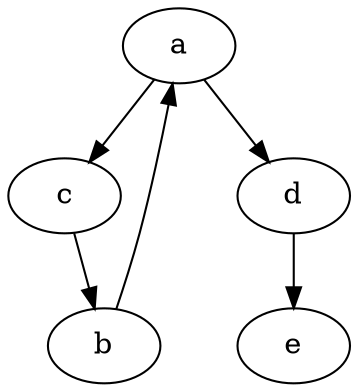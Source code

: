 digraph G {
    a;
    b;
    c;
    d;
    e;
    a -> c;
    b -> a;
    c -> b;
    d -> e;
    a -> d;
}